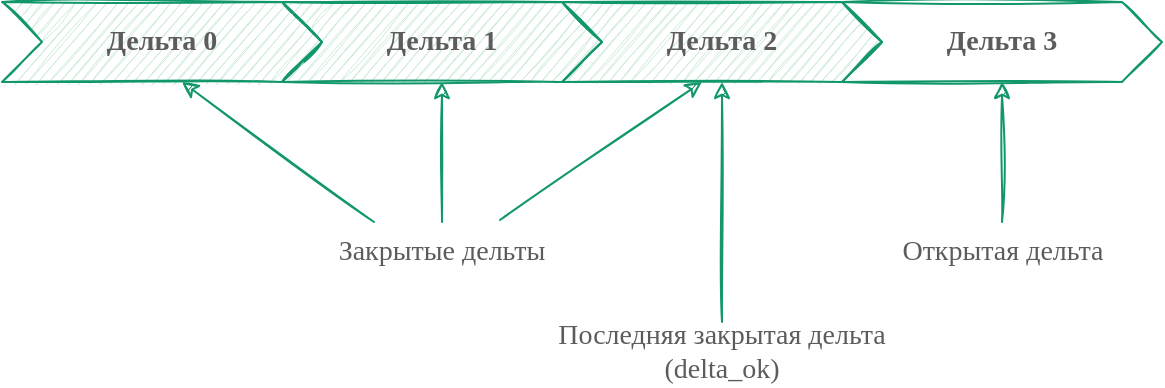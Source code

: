 <mxfile version="15.1.1" type="device"><diagram id="ajf9zFAt7Xb_VaBonIWs" name="Page-1"><mxGraphModel dx="324" dy="5460" grid="1" gridSize="10" guides="1" tooltips="1" connect="1" arrows="1" fold="1" page="1" pageScale="1" pageWidth="600" pageHeight="220" math="0" shadow="0"><root><mxCell id="0"/><mxCell id="1" parent="0"/><mxCell id="4OoGhIXlxLtMqPVa2SY1-1" value="&lt;span style=&quot;color: rgb(92 , 92 , 92) ; font-family: &amp;#34;comic sans ms&amp;#34; ; font-size: 14px ; font-weight: bold&quot;&gt;Дельта&amp;nbsp;0&lt;/span&gt;" style="shape=step;perimeter=stepPerimeter;whiteSpace=wrap;html=1;fixedSize=1;strokeColor=#12976B;sketch=1;fillColor=#CCEBD8;" vertex="1" parent="1"><mxGeometry x="610" y="-4825" width="160" height="40" as="geometry"/></mxCell><mxCell id="4OoGhIXlxLtMqPVa2SY1-2" value="&lt;span style=&quot;color: rgb(92 , 92 , 92) ; font-family: &amp;#34;comic sans ms&amp;#34; ; font-size: 14px ; font-weight: bold&quot;&gt;Дельта 1&lt;/span&gt;" style="shape=step;perimeter=stepPerimeter;whiteSpace=wrap;html=1;fixedSize=1;strokeColor=#12976B;sketch=1;fillColor=#CCEBD8;" vertex="1" parent="1"><mxGeometry x="750" y="-4825" width="160" height="40" as="geometry"/></mxCell><mxCell id="4OoGhIXlxLtMqPVa2SY1-3" value="&lt;span style=&quot;color: rgb(92 , 92 , 92) ; font-family: &amp;#34;comic sans ms&amp;#34; ; font-size: 14px ; font-weight: bold&quot;&gt;Дельта 2&lt;/span&gt;" style="shape=step;perimeter=stepPerimeter;whiteSpace=wrap;html=1;fixedSize=1;strokeColor=#12976B;sketch=1;fillColor=#CCEBD8;" vertex="1" parent="1"><mxGeometry x="890" y="-4825" width="160" height="40" as="geometry"/></mxCell><mxCell id="4OoGhIXlxLtMqPVa2SY1-4" value="&lt;span style=&quot;color: rgb(92 , 92 , 92) ; font-family: &amp;#34;comic sans ms&amp;#34; ; font-size: 14px ; font-weight: bold&quot;&gt;Дельта 3&lt;/span&gt;" style="shape=step;perimeter=stepPerimeter;whiteSpace=wrap;html=1;fixedSize=1;strokeColor=#12976B;sketch=1;fillColor=none;" vertex="1" parent="1"><mxGeometry x="1030" y="-4825" width="160" height="40" as="geometry"/></mxCell><mxCell id="4OoGhIXlxLtMqPVa2SY1-5" value="&lt;font color=&quot;#5c5c5c&quot; face=&quot;Comic Sans MS&quot;&gt;&lt;span style=&quot;font-size: 14px&quot;&gt;Закрытые дельты&lt;/span&gt;&lt;/font&gt;" style="text;html=1;strokeColor=none;fillColor=none;align=center;verticalAlign=middle;whiteSpace=wrap;rounded=0;" vertex="1" parent="1"><mxGeometry x="725" y="-4715" width="210" height="30" as="geometry"/></mxCell><mxCell id="4OoGhIXlxLtMqPVa2SY1-6" value="" style="endArrow=classic;html=1;shadow=0;fontFamily=Comic Sans MS;fontSize=11;sketch=1;strokeColor=#12976B;" edge="1" parent="1"><mxGeometry width="50" height="50" relative="1" as="geometry"><mxPoint x="796" y="-4715" as="sourcePoint"/><mxPoint x="700" y="-4785" as="targetPoint"/></mxGeometry></mxCell><mxCell id="4OoGhIXlxLtMqPVa2SY1-7" value="" style="endArrow=classic;html=1;shadow=0;fontFamily=Comic Sans MS;fontSize=11;sketch=1;entryX=0.5;entryY=1;entryDx=0;entryDy=0;exitX=0.5;exitY=0;exitDx=0;exitDy=0;strokeColor=#12976B;" edge="1" parent="1" source="4OoGhIXlxLtMqPVa2SY1-5" target="4OoGhIXlxLtMqPVa2SY1-2"><mxGeometry width="50" height="50" relative="1" as="geometry"><mxPoint x="760" y="-4675" as="sourcePoint"/><mxPoint x="760" y="-4735" as="targetPoint"/></mxGeometry></mxCell><mxCell id="4OoGhIXlxLtMqPVa2SY1-8" value="" style="endArrow=classic;html=1;shadow=0;fontFamily=Comic Sans MS;fontSize=11;sketch=1;strokeColor=#12976B;exitX=0.638;exitY=-0.033;exitDx=0;exitDy=0;exitPerimeter=0;" edge="1" parent="1" source="4OoGhIXlxLtMqPVa2SY1-5"><mxGeometry width="50" height="50" relative="1" as="geometry"><mxPoint x="749.91" y="-4704.01" as="sourcePoint"/><mxPoint x="960" y="-4785" as="targetPoint"/></mxGeometry></mxCell><mxCell id="4OoGhIXlxLtMqPVa2SY1-9" value="&lt;font color=&quot;#5c5c5c&quot; face=&quot;Comic Sans MS&quot;&gt;&lt;span style=&quot;font-size: 14px&quot;&gt;Открытая&amp;nbsp;&lt;/span&gt;&lt;span style=&quot;font-size: 14px&quot;&gt;дельта&lt;/span&gt;&lt;/font&gt;" style="text;html=1;strokeColor=none;fillColor=none;align=center;verticalAlign=middle;whiteSpace=wrap;rounded=0;" vertex="1" parent="1"><mxGeometry x="1047.5" y="-4715" width="125" height="30" as="geometry"/></mxCell><mxCell id="4OoGhIXlxLtMqPVa2SY1-10" value="" style="endArrow=classic;html=1;shadow=0;fontFamily=Comic Sans MS;fontSize=11;sketch=1;entryX=0.5;entryY=1;entryDx=0;entryDy=0;strokeColor=#12976B;exitX=0.5;exitY=0;exitDx=0;exitDy=0;" edge="1" parent="1" source="4OoGhIXlxLtMqPVa2SY1-9" target="4OoGhIXlxLtMqPVa2SY1-4"><mxGeometry width="50" height="50" relative="1" as="geometry"><mxPoint x="868.98" y="-4705.99" as="sourcePoint"/><mxPoint x="980" y="-4775" as="targetPoint"/></mxGeometry></mxCell><mxCell id="4OoGhIXlxLtMqPVa2SY1-11" value="&lt;font color=&quot;#5c5c5c&quot; face=&quot;Comic Sans MS&quot;&gt;&lt;span style=&quot;font-size: 14px&quot;&gt;Последняя закрытая дельта (delta_ok)&lt;/span&gt;&lt;/font&gt;" style="text;html=1;strokeColor=none;fillColor=none;align=center;verticalAlign=middle;whiteSpace=wrap;rounded=0;" vertex="1" parent="1"><mxGeometry x="865" y="-4665" width="210" height="30" as="geometry"/></mxCell><mxCell id="4OoGhIXlxLtMqPVa2SY1-12" value="" style="endArrow=classic;html=1;shadow=0;fontFamily=Comic Sans MS;fontSize=11;sketch=1;entryX=0.5;entryY=1;entryDx=0;entryDy=0;strokeColor=#12976B;exitX=0.5;exitY=0;exitDx=0;exitDy=0;" edge="1" parent="1" source="4OoGhIXlxLtMqPVa2SY1-11" target="4OoGhIXlxLtMqPVa2SY1-3"><mxGeometry width="50" height="50" relative="1" as="geometry"><mxPoint x="868.98" y="-4705.99" as="sourcePoint"/><mxPoint x="980" y="-4775" as="targetPoint"/></mxGeometry></mxCell></root></mxGraphModel></diagram></mxfile>
